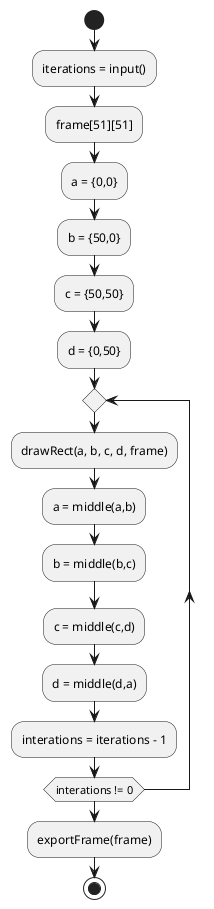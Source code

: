 @startuml
start
:iterations = input();
:frame[51][51];
:a = {0,0}; 
:b = {50,0};
:c = {50,50};
:d = {0,50};

repeat
    :drawRect(a, b, c, d, frame);
    :a = middle(a,b);
    :b = middle(b,c);
    :c = middle(c,d);
    :d = middle(d,a);
    :interations = iterations - 1;
repeat while (interations != 0)

:exportFrame(frame);
stop
@enduml